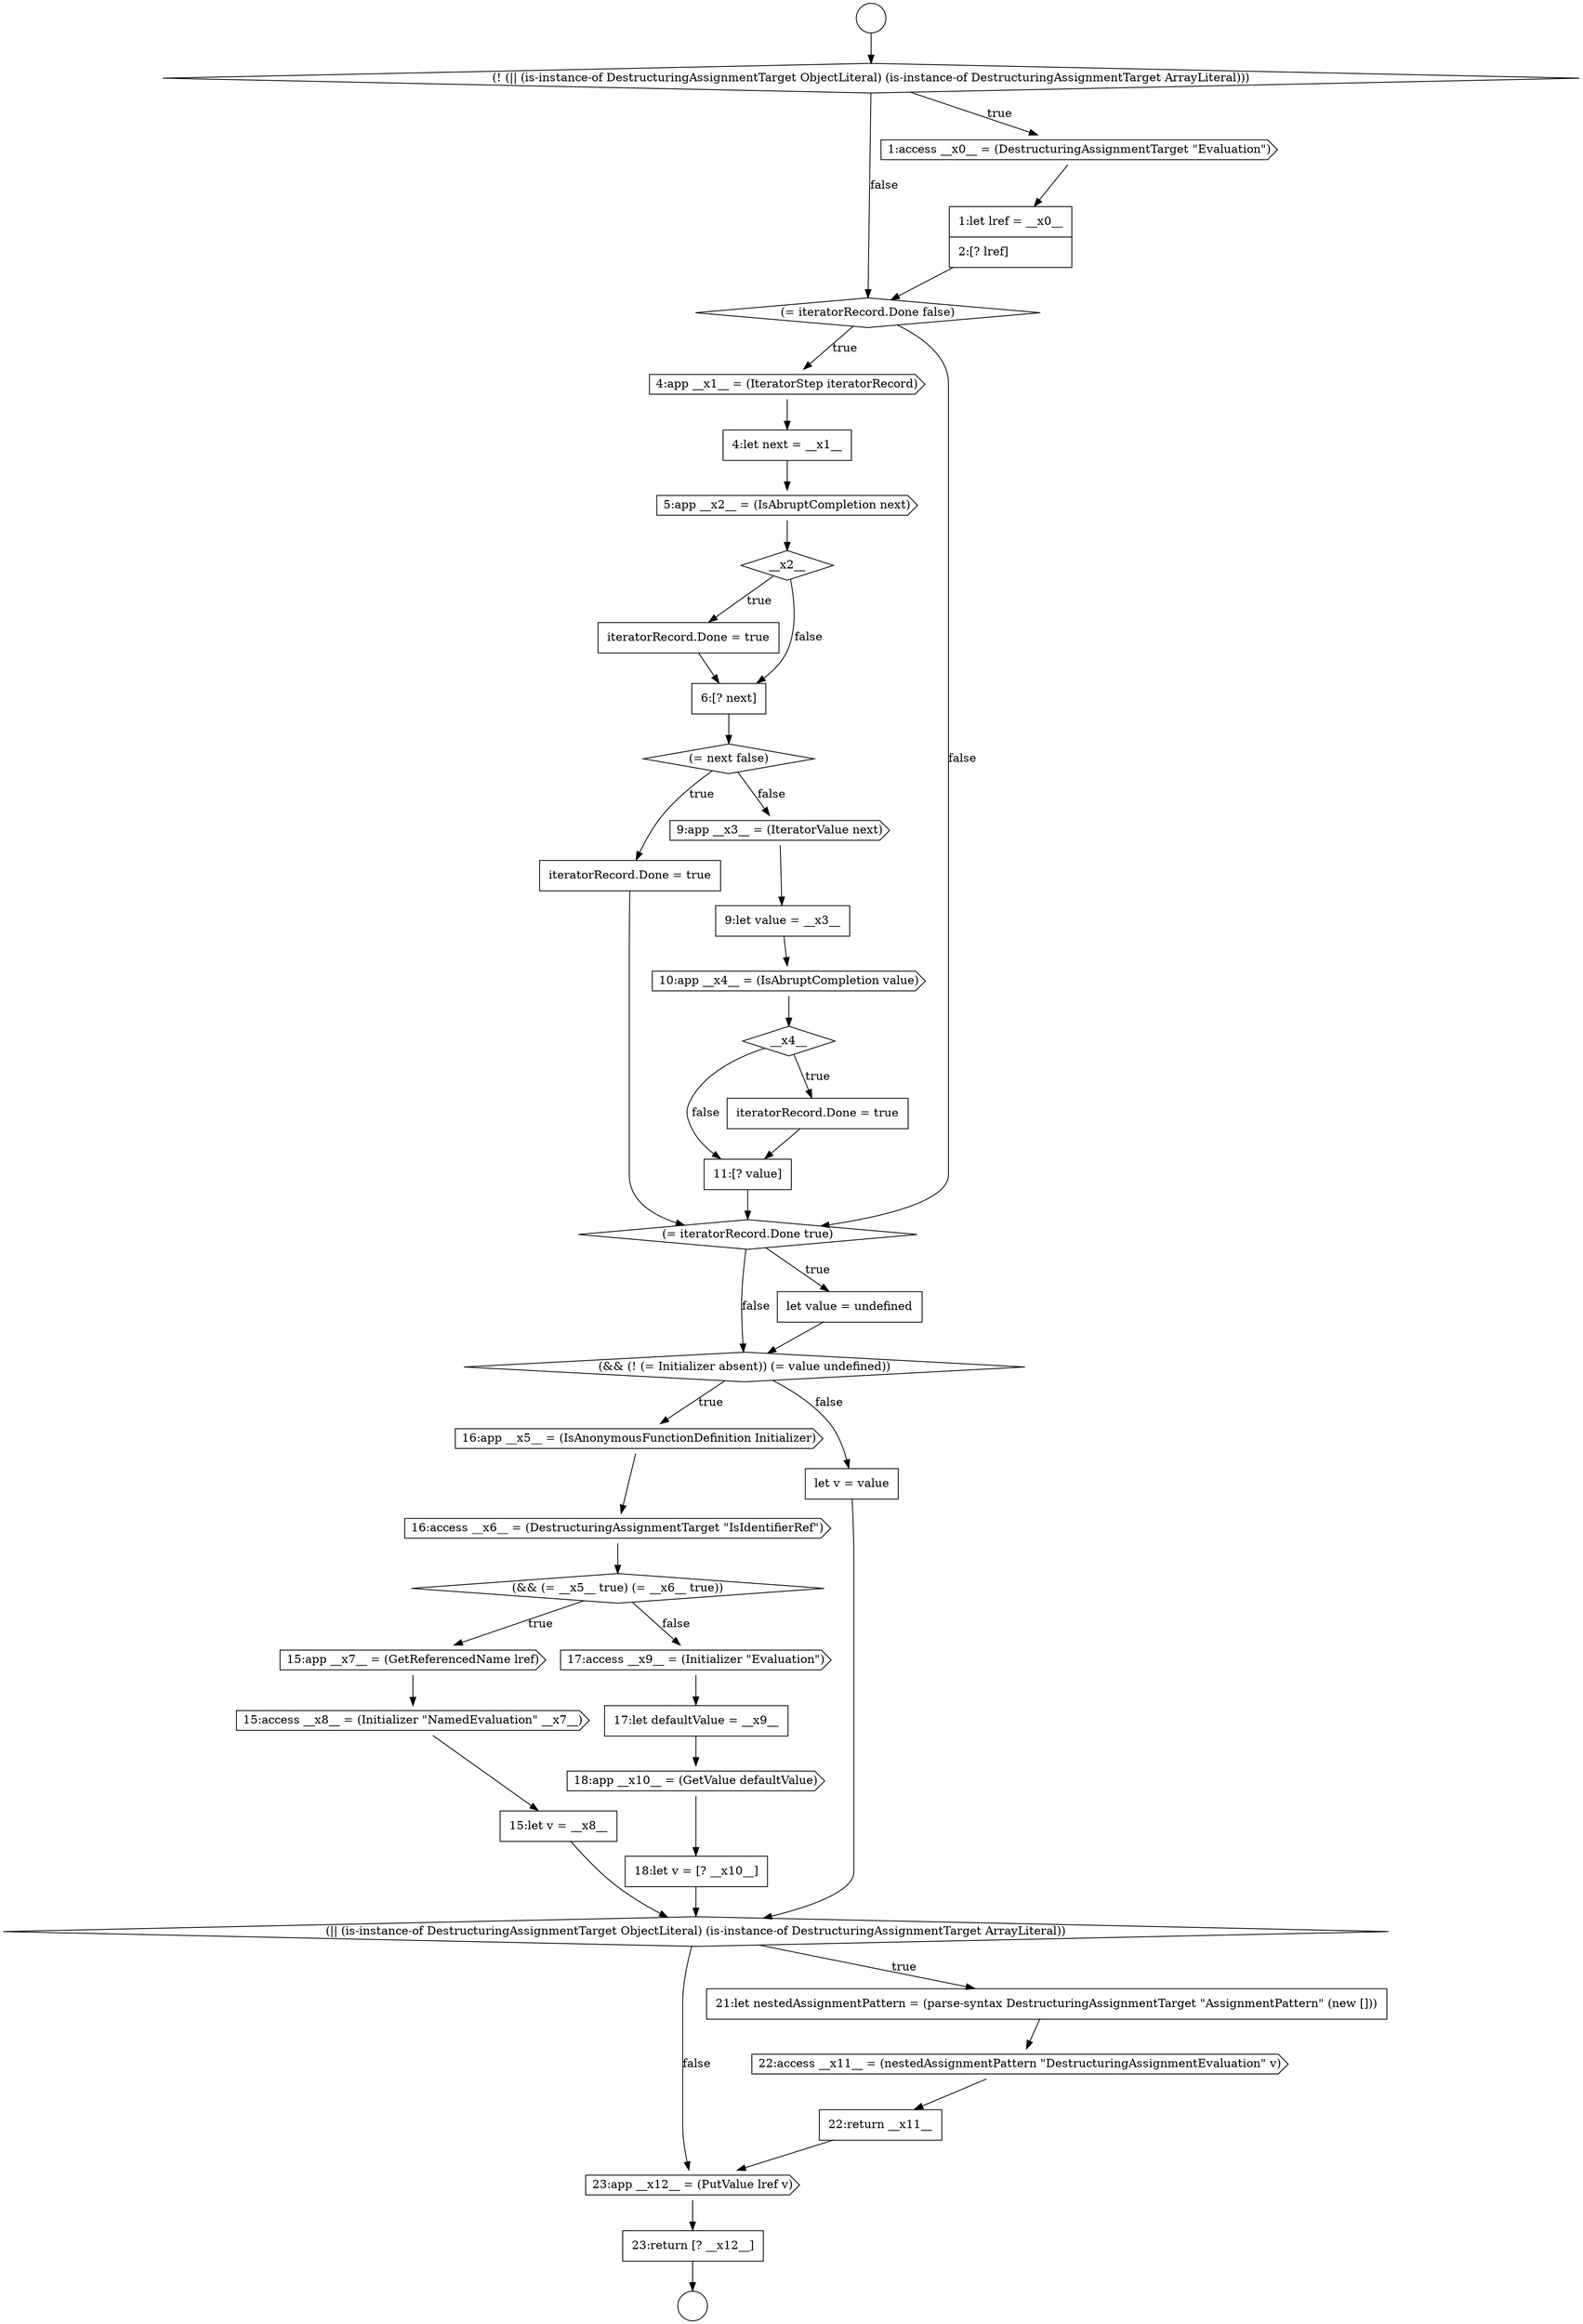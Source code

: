 digraph {
  node5348 [shape=cds, label=<<font color="black">23:app __x12__ = (PutValue lref v)</font>> color="black" fillcolor="white" style=filled]
  node5316 [shape=cds, label=<<font color="black">4:app __x1__ = (IteratorStep iteratorRecord)</font>> color="black" fillcolor="white" style=filled]
  node5342 [shape=none, margin=0, label=<<font color="black">
    <table border="0" cellborder="1" cellspacing="0" cellpadding="10">
      <tr><td align="left">18:let v = [? __x10__]</td></tr>
    </table>
  </font>> color="black" fillcolor="white" style=filled]
  node5334 [shape=cds, label=<<font color="black">16:access __x6__ = (DestructuringAssignmentTarget &quot;IsIdentifierRef&quot;)</font>> color="black" fillcolor="white" style=filled]
  node5349 [shape=none, margin=0, label=<<font color="black">
    <table border="0" cellborder="1" cellspacing="0" cellpadding="10">
      <tr><td align="left">23:return [? __x12__]</td></tr>
    </table>
  </font>> color="black" fillcolor="white" style=filled]
  node5337 [shape=cds, label=<<font color="black">15:access __x8__ = (Initializer &quot;NamedEvaluation&quot; __x7__)</font>> color="black" fillcolor="white" style=filled]
  node5317 [shape=none, margin=0, label=<<font color="black">
    <table border="0" cellborder="1" cellspacing="0" cellpadding="10">
      <tr><td align="left">4:let next = __x1__</td></tr>
    </table>
  </font>> color="black" fillcolor="white" style=filled]
  node5310 [shape=circle label=" " color="black" fillcolor="white" style=filled]
  node5327 [shape=diamond, label=<<font color="black">__x4__</font>> color="black" fillcolor="white" style=filled]
  node5332 [shape=diamond, label=<<font color="black">(&amp;&amp; (! (= Initializer absent)) (= value undefined))</font>> color="black" fillcolor="white" style=filled]
  node5315 [shape=diamond, label=<<font color="black">(= iteratorRecord.Done false)</font>> color="black" fillcolor="white" style=filled]
  node5336 [shape=cds, label=<<font color="black">15:app __x7__ = (GetReferencedName lref)</font>> color="black" fillcolor="white" style=filled]
  node5344 [shape=diamond, label=<<font color="black">(|| (is-instance-of DestructuringAssignmentTarget ObjectLiteral) (is-instance-of DestructuringAssignmentTarget ArrayLiteral))</font>> color="black" fillcolor="white" style=filled]
  node5312 [shape=diamond, label=<<font color="black">(! (|| (is-instance-of DestructuringAssignmentTarget ObjectLiteral) (is-instance-of DestructuringAssignmentTarget ArrayLiteral)))</font>> color="black" fillcolor="white" style=filled]
  node5329 [shape=none, margin=0, label=<<font color="black">
    <table border="0" cellborder="1" cellspacing="0" cellpadding="10">
      <tr><td align="left">11:[? value]</td></tr>
    </table>
  </font>> color="black" fillcolor="white" style=filled]
  node5320 [shape=none, margin=0, label=<<font color="black">
    <table border="0" cellborder="1" cellspacing="0" cellpadding="10">
      <tr><td align="left">iteratorRecord.Done = true</td></tr>
    </table>
  </font>> color="black" fillcolor="white" style=filled]
  node5338 [shape=none, margin=0, label=<<font color="black">
    <table border="0" cellborder="1" cellspacing="0" cellpadding="10">
      <tr><td align="left">15:let v = __x8__</td></tr>
    </table>
  </font>> color="black" fillcolor="white" style=filled]
  node5323 [shape=none, margin=0, label=<<font color="black">
    <table border="0" cellborder="1" cellspacing="0" cellpadding="10">
      <tr><td align="left">iteratorRecord.Done = true</td></tr>
    </table>
  </font>> color="black" fillcolor="white" style=filled]
  node5333 [shape=cds, label=<<font color="black">16:app __x5__ = (IsAnonymousFunctionDefinition Initializer)</font>> color="black" fillcolor="white" style=filled]
  node5311 [shape=circle label=" " color="black" fillcolor="white" style=filled]
  node5328 [shape=none, margin=0, label=<<font color="black">
    <table border="0" cellborder="1" cellspacing="0" cellpadding="10">
      <tr><td align="left">iteratorRecord.Done = true</td></tr>
    </table>
  </font>> color="black" fillcolor="white" style=filled]
  node5343 [shape=none, margin=0, label=<<font color="black">
    <table border="0" cellborder="1" cellspacing="0" cellpadding="10">
      <tr><td align="left">let v = value</td></tr>
    </table>
  </font>> color="black" fillcolor="white" style=filled]
  node5321 [shape=none, margin=0, label=<<font color="black">
    <table border="0" cellborder="1" cellspacing="0" cellpadding="10">
      <tr><td align="left">6:[? next]</td></tr>
    </table>
  </font>> color="black" fillcolor="white" style=filled]
  node5341 [shape=cds, label=<<font color="black">18:app __x10__ = (GetValue defaultValue)</font>> color="black" fillcolor="white" style=filled]
  node5330 [shape=diamond, label=<<font color="black">(= iteratorRecord.Done true)</font>> color="black" fillcolor="white" style=filled]
  node5313 [shape=cds, label=<<font color="black">1:access __x0__ = (DestructuringAssignmentTarget &quot;Evaluation&quot;)</font>> color="black" fillcolor="white" style=filled]
  node5345 [shape=none, margin=0, label=<<font color="black">
    <table border="0" cellborder="1" cellspacing="0" cellpadding="10">
      <tr><td align="left">21:let nestedAssignmentPattern = (parse-syntax DestructuringAssignmentTarget &quot;AssignmentPattern&quot; (new []))</td></tr>
    </table>
  </font>> color="black" fillcolor="white" style=filled]
  node5331 [shape=none, margin=0, label=<<font color="black">
    <table border="0" cellborder="1" cellspacing="0" cellpadding="10">
      <tr><td align="left">let value = undefined</td></tr>
    </table>
  </font>> color="black" fillcolor="white" style=filled]
  node5314 [shape=none, margin=0, label=<<font color="black">
    <table border="0" cellborder="1" cellspacing="0" cellpadding="10">
      <tr><td align="left">1:let lref = __x0__</td></tr>
      <tr><td align="left">2:[? lref]</td></tr>
    </table>
  </font>> color="black" fillcolor="white" style=filled]
  node5325 [shape=none, margin=0, label=<<font color="black">
    <table border="0" cellborder="1" cellspacing="0" cellpadding="10">
      <tr><td align="left">9:let value = __x3__</td></tr>
    </table>
  </font>> color="black" fillcolor="white" style=filled]
  node5346 [shape=cds, label=<<font color="black">22:access __x11__ = (nestedAssignmentPattern &quot;DestructuringAssignmentEvaluation&quot; v)</font>> color="black" fillcolor="white" style=filled]
  node5335 [shape=diamond, label=<<font color="black">(&amp;&amp; (= __x5__ true) (= __x6__ true))</font>> color="black" fillcolor="white" style=filled]
  node5318 [shape=cds, label=<<font color="black">5:app __x2__ = (IsAbruptCompletion next)</font>> color="black" fillcolor="white" style=filled]
  node5340 [shape=none, margin=0, label=<<font color="black">
    <table border="0" cellborder="1" cellspacing="0" cellpadding="10">
      <tr><td align="left">17:let defaultValue = __x9__</td></tr>
    </table>
  </font>> color="black" fillcolor="white" style=filled]
  node5326 [shape=cds, label=<<font color="black">10:app __x4__ = (IsAbruptCompletion value)</font>> color="black" fillcolor="white" style=filled]
  node5319 [shape=diamond, label=<<font color="black">__x2__</font>> color="black" fillcolor="white" style=filled]
  node5347 [shape=none, margin=0, label=<<font color="black">
    <table border="0" cellborder="1" cellspacing="0" cellpadding="10">
      <tr><td align="left">22:return __x11__</td></tr>
    </table>
  </font>> color="black" fillcolor="white" style=filled]
  node5339 [shape=cds, label=<<font color="black">17:access __x9__ = (Initializer &quot;Evaluation&quot;)</font>> color="black" fillcolor="white" style=filled]
  node5322 [shape=diamond, label=<<font color="black">(= next false)</font>> color="black" fillcolor="white" style=filled]
  node5324 [shape=cds, label=<<font color="black">9:app __x3__ = (IteratorValue next)</font>> color="black" fillcolor="white" style=filled]
  node5344 -> node5345 [label=<<font color="black">true</font>> color="black"]
  node5344 -> node5348 [label=<<font color="black">false</font>> color="black"]
  node5314 -> node5315 [ color="black"]
  node5336 -> node5337 [ color="black"]
  node5323 -> node5330 [ color="black"]
  node5337 -> node5338 [ color="black"]
  node5341 -> node5342 [ color="black"]
  node5329 -> node5330 [ color="black"]
  node5347 -> node5348 [ color="black"]
  node5340 -> node5341 [ color="black"]
  node5320 -> node5321 [ color="black"]
  node5332 -> node5333 [label=<<font color="black">true</font>> color="black"]
  node5332 -> node5343 [label=<<font color="black">false</font>> color="black"]
  node5339 -> node5340 [ color="black"]
  node5318 -> node5319 [ color="black"]
  node5324 -> node5325 [ color="black"]
  node5327 -> node5328 [label=<<font color="black">true</font>> color="black"]
  node5327 -> node5329 [label=<<font color="black">false</font>> color="black"]
  node5313 -> node5314 [ color="black"]
  node5328 -> node5329 [ color="black"]
  node5326 -> node5327 [ color="black"]
  node5349 -> node5311 [ color="black"]
  node5310 -> node5312 [ color="black"]
  node5316 -> node5317 [ color="black"]
  node5346 -> node5347 [ color="black"]
  node5335 -> node5336 [label=<<font color="black">true</font>> color="black"]
  node5335 -> node5339 [label=<<font color="black">false</font>> color="black"]
  node5343 -> node5344 [ color="black"]
  node5321 -> node5322 [ color="black"]
  node5319 -> node5320 [label=<<font color="black">true</font>> color="black"]
  node5319 -> node5321 [label=<<font color="black">false</font>> color="black"]
  node5330 -> node5331 [label=<<font color="black">true</font>> color="black"]
  node5330 -> node5332 [label=<<font color="black">false</font>> color="black"]
  node5342 -> node5344 [ color="black"]
  node5325 -> node5326 [ color="black"]
  node5334 -> node5335 [ color="black"]
  node5322 -> node5323 [label=<<font color="black">true</font>> color="black"]
  node5322 -> node5324 [label=<<font color="black">false</font>> color="black"]
  node5338 -> node5344 [ color="black"]
  node5315 -> node5316 [label=<<font color="black">true</font>> color="black"]
  node5315 -> node5330 [label=<<font color="black">false</font>> color="black"]
  node5345 -> node5346 [ color="black"]
  node5317 -> node5318 [ color="black"]
  node5312 -> node5313 [label=<<font color="black">true</font>> color="black"]
  node5312 -> node5315 [label=<<font color="black">false</font>> color="black"]
  node5331 -> node5332 [ color="black"]
  node5333 -> node5334 [ color="black"]
  node5348 -> node5349 [ color="black"]
}
